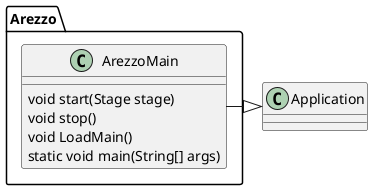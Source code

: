@startuml
package Arezzo
{
	class ArezzoMain
	{
		void start(Stage stage)
		void stop()
		void LoadMain()
		static void main(String[] args)
	}
}

ArezzoMain -|> Application

@enduml